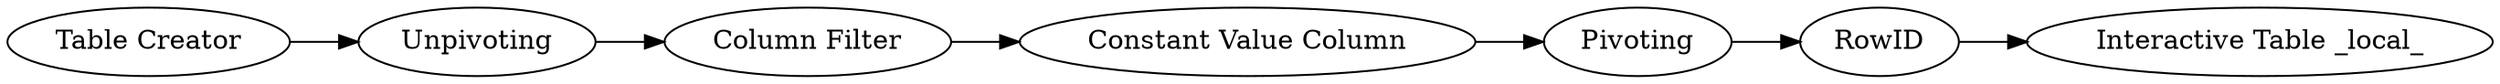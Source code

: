 digraph {
	75 -> 76
	74 -> 75
	71 -> 72
	68 -> 71
	72 -> 73
	73 -> 74
	68 [label="Table Creator"]
	71 [label=Unpivoting]
	72 [label="Column Filter"]
	76 [label="Interactive Table _local_"]
	74 [label=Pivoting]
	73 [label="Constant Value Column"]
	75 [label=RowID]
	rankdir=LR
}
